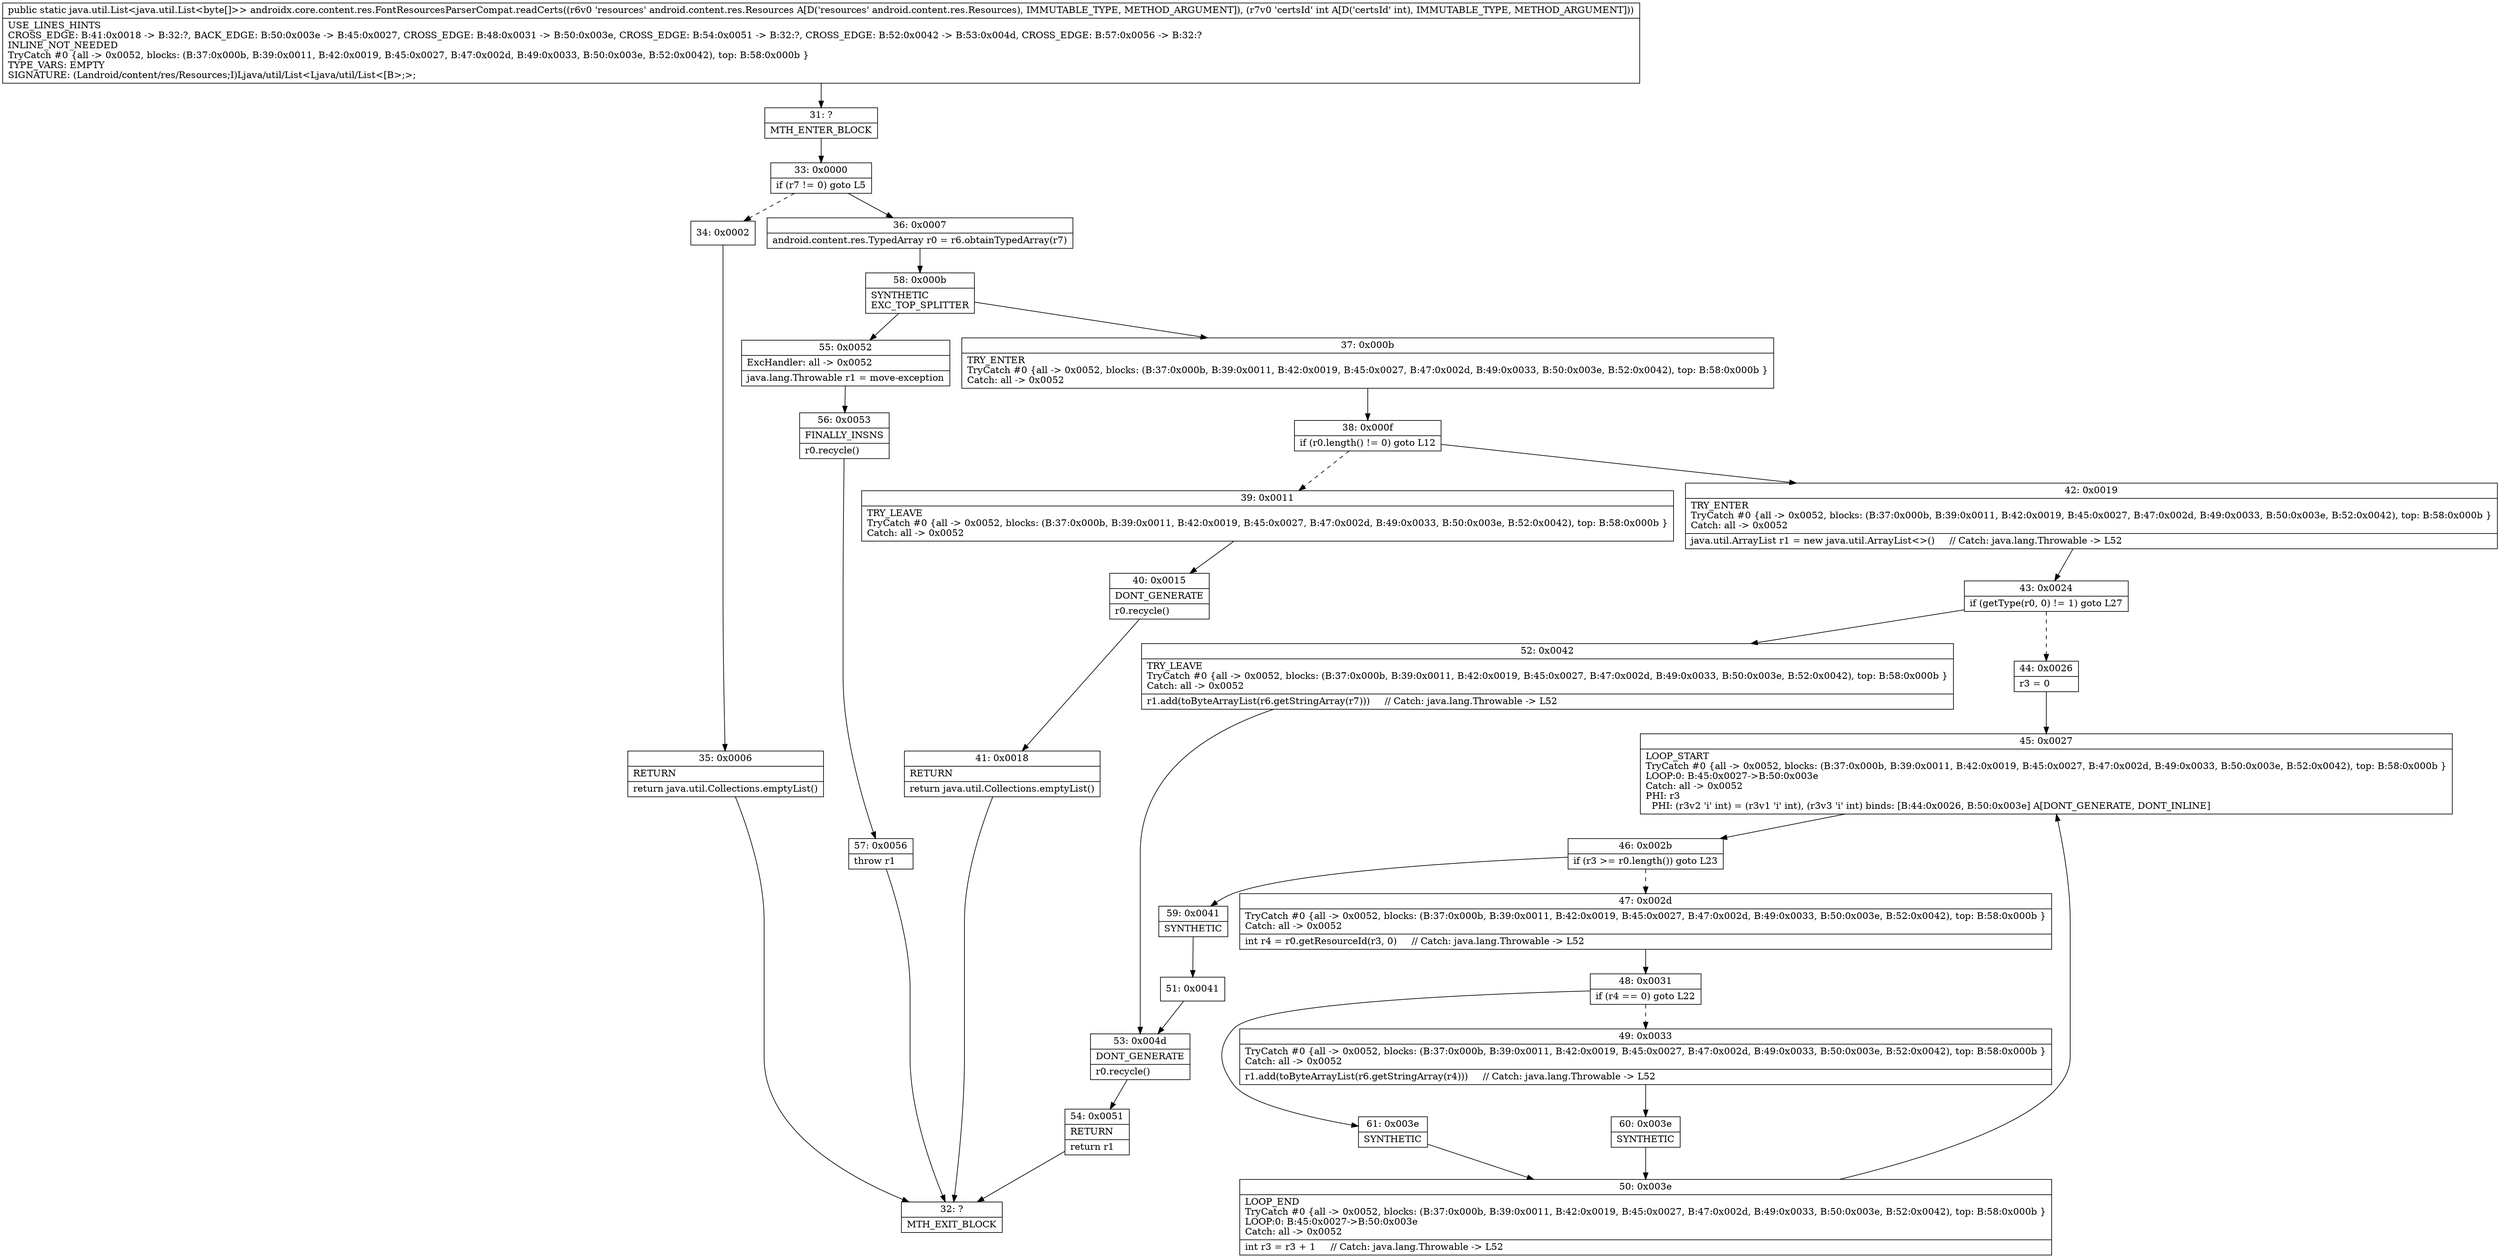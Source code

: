 digraph "CFG forandroidx.core.content.res.FontResourcesParserCompat.readCerts(Landroid\/content\/res\/Resources;I)Ljava\/util\/List;" {
Node_31 [shape=record,label="{31\:\ ?|MTH_ENTER_BLOCK\l}"];
Node_33 [shape=record,label="{33\:\ 0x0000|if (r7 != 0) goto L5\l}"];
Node_34 [shape=record,label="{34\:\ 0x0002}"];
Node_35 [shape=record,label="{35\:\ 0x0006|RETURN\l|return java.util.Collections.emptyList()\l}"];
Node_32 [shape=record,label="{32\:\ ?|MTH_EXIT_BLOCK\l}"];
Node_36 [shape=record,label="{36\:\ 0x0007|android.content.res.TypedArray r0 = r6.obtainTypedArray(r7)\l}"];
Node_58 [shape=record,label="{58\:\ 0x000b|SYNTHETIC\lEXC_TOP_SPLITTER\l}"];
Node_37 [shape=record,label="{37\:\ 0x000b|TRY_ENTER\lTryCatch #0 \{all \-\> 0x0052, blocks: (B:37:0x000b, B:39:0x0011, B:42:0x0019, B:45:0x0027, B:47:0x002d, B:49:0x0033, B:50:0x003e, B:52:0x0042), top: B:58:0x000b \}\lCatch: all \-\> 0x0052\l}"];
Node_38 [shape=record,label="{38\:\ 0x000f|if (r0.length() != 0) goto L12\l}"];
Node_39 [shape=record,label="{39\:\ 0x0011|TRY_LEAVE\lTryCatch #0 \{all \-\> 0x0052, blocks: (B:37:0x000b, B:39:0x0011, B:42:0x0019, B:45:0x0027, B:47:0x002d, B:49:0x0033, B:50:0x003e, B:52:0x0042), top: B:58:0x000b \}\lCatch: all \-\> 0x0052\l}"];
Node_40 [shape=record,label="{40\:\ 0x0015|DONT_GENERATE\l|r0.recycle()\l}"];
Node_41 [shape=record,label="{41\:\ 0x0018|RETURN\l|return java.util.Collections.emptyList()\l}"];
Node_42 [shape=record,label="{42\:\ 0x0019|TRY_ENTER\lTryCatch #0 \{all \-\> 0x0052, blocks: (B:37:0x000b, B:39:0x0011, B:42:0x0019, B:45:0x0027, B:47:0x002d, B:49:0x0033, B:50:0x003e, B:52:0x0042), top: B:58:0x000b \}\lCatch: all \-\> 0x0052\l|java.util.ArrayList r1 = new java.util.ArrayList\<\>()     \/\/ Catch: java.lang.Throwable \-\> L52\l}"];
Node_43 [shape=record,label="{43\:\ 0x0024|if (getType(r0, 0) != 1) goto L27\l}"];
Node_44 [shape=record,label="{44\:\ 0x0026|r3 = 0\l}"];
Node_45 [shape=record,label="{45\:\ 0x0027|LOOP_START\lTryCatch #0 \{all \-\> 0x0052, blocks: (B:37:0x000b, B:39:0x0011, B:42:0x0019, B:45:0x0027, B:47:0x002d, B:49:0x0033, B:50:0x003e, B:52:0x0042), top: B:58:0x000b \}\lLOOP:0: B:45:0x0027\-\>B:50:0x003e\lCatch: all \-\> 0x0052\lPHI: r3 \l  PHI: (r3v2 'i' int) = (r3v1 'i' int), (r3v3 'i' int) binds: [B:44:0x0026, B:50:0x003e] A[DONT_GENERATE, DONT_INLINE]\l}"];
Node_46 [shape=record,label="{46\:\ 0x002b|if (r3 \>= r0.length()) goto L23\l}"];
Node_47 [shape=record,label="{47\:\ 0x002d|TryCatch #0 \{all \-\> 0x0052, blocks: (B:37:0x000b, B:39:0x0011, B:42:0x0019, B:45:0x0027, B:47:0x002d, B:49:0x0033, B:50:0x003e, B:52:0x0042), top: B:58:0x000b \}\lCatch: all \-\> 0x0052\l|int r4 = r0.getResourceId(r3, 0)     \/\/ Catch: java.lang.Throwable \-\> L52\l}"];
Node_48 [shape=record,label="{48\:\ 0x0031|if (r4 == 0) goto L22\l}"];
Node_49 [shape=record,label="{49\:\ 0x0033|TryCatch #0 \{all \-\> 0x0052, blocks: (B:37:0x000b, B:39:0x0011, B:42:0x0019, B:45:0x0027, B:47:0x002d, B:49:0x0033, B:50:0x003e, B:52:0x0042), top: B:58:0x000b \}\lCatch: all \-\> 0x0052\l|r1.add(toByteArrayList(r6.getStringArray(r4)))     \/\/ Catch: java.lang.Throwable \-\> L52\l}"];
Node_60 [shape=record,label="{60\:\ 0x003e|SYNTHETIC\l}"];
Node_50 [shape=record,label="{50\:\ 0x003e|LOOP_END\lTryCatch #0 \{all \-\> 0x0052, blocks: (B:37:0x000b, B:39:0x0011, B:42:0x0019, B:45:0x0027, B:47:0x002d, B:49:0x0033, B:50:0x003e, B:52:0x0042), top: B:58:0x000b \}\lLOOP:0: B:45:0x0027\-\>B:50:0x003e\lCatch: all \-\> 0x0052\l|int r3 = r3 + 1     \/\/ Catch: java.lang.Throwable \-\> L52\l}"];
Node_61 [shape=record,label="{61\:\ 0x003e|SYNTHETIC\l}"];
Node_59 [shape=record,label="{59\:\ 0x0041|SYNTHETIC\l}"];
Node_51 [shape=record,label="{51\:\ 0x0041}"];
Node_53 [shape=record,label="{53\:\ 0x004d|DONT_GENERATE\l|r0.recycle()\l}"];
Node_54 [shape=record,label="{54\:\ 0x0051|RETURN\l|return r1\l}"];
Node_52 [shape=record,label="{52\:\ 0x0042|TRY_LEAVE\lTryCatch #0 \{all \-\> 0x0052, blocks: (B:37:0x000b, B:39:0x0011, B:42:0x0019, B:45:0x0027, B:47:0x002d, B:49:0x0033, B:50:0x003e, B:52:0x0042), top: B:58:0x000b \}\lCatch: all \-\> 0x0052\l|r1.add(toByteArrayList(r6.getStringArray(r7)))     \/\/ Catch: java.lang.Throwable \-\> L52\l}"];
Node_55 [shape=record,label="{55\:\ 0x0052|ExcHandler: all \-\> 0x0052\l|java.lang.Throwable r1 = move\-exception\l}"];
Node_56 [shape=record,label="{56\:\ 0x0053|FINALLY_INSNS\l|r0.recycle()\l}"];
Node_57 [shape=record,label="{57\:\ 0x0056|throw r1\l}"];
MethodNode[shape=record,label="{public static java.util.List\<java.util.List\<byte[]\>\> androidx.core.content.res.FontResourcesParserCompat.readCerts((r6v0 'resources' android.content.res.Resources A[D('resources' android.content.res.Resources), IMMUTABLE_TYPE, METHOD_ARGUMENT]), (r7v0 'certsId' int A[D('certsId' int), IMMUTABLE_TYPE, METHOD_ARGUMENT]))  | USE_LINES_HINTS\lCROSS_EDGE: B:41:0x0018 \-\> B:32:?, BACK_EDGE: B:50:0x003e \-\> B:45:0x0027, CROSS_EDGE: B:48:0x0031 \-\> B:50:0x003e, CROSS_EDGE: B:54:0x0051 \-\> B:32:?, CROSS_EDGE: B:52:0x0042 \-\> B:53:0x004d, CROSS_EDGE: B:57:0x0056 \-\> B:32:?\lINLINE_NOT_NEEDED\lTryCatch #0 \{all \-\> 0x0052, blocks: (B:37:0x000b, B:39:0x0011, B:42:0x0019, B:45:0x0027, B:47:0x002d, B:49:0x0033, B:50:0x003e, B:52:0x0042), top: B:58:0x000b \}\lTYPE_VARS: EMPTY\lSIGNATURE: (Landroid\/content\/res\/Resources;I)Ljava\/util\/List\<Ljava\/util\/List\<[B\>;\>;\l}"];
MethodNode -> Node_31;Node_31 -> Node_33;
Node_33 -> Node_34[style=dashed];
Node_33 -> Node_36;
Node_34 -> Node_35;
Node_35 -> Node_32;
Node_36 -> Node_58;
Node_58 -> Node_37;
Node_58 -> Node_55;
Node_37 -> Node_38;
Node_38 -> Node_39[style=dashed];
Node_38 -> Node_42;
Node_39 -> Node_40;
Node_40 -> Node_41;
Node_41 -> Node_32;
Node_42 -> Node_43;
Node_43 -> Node_44[style=dashed];
Node_43 -> Node_52;
Node_44 -> Node_45;
Node_45 -> Node_46;
Node_46 -> Node_47[style=dashed];
Node_46 -> Node_59;
Node_47 -> Node_48;
Node_48 -> Node_49[style=dashed];
Node_48 -> Node_61;
Node_49 -> Node_60;
Node_60 -> Node_50;
Node_50 -> Node_45;
Node_61 -> Node_50;
Node_59 -> Node_51;
Node_51 -> Node_53;
Node_53 -> Node_54;
Node_54 -> Node_32;
Node_52 -> Node_53;
Node_55 -> Node_56;
Node_56 -> Node_57;
Node_57 -> Node_32;
}

